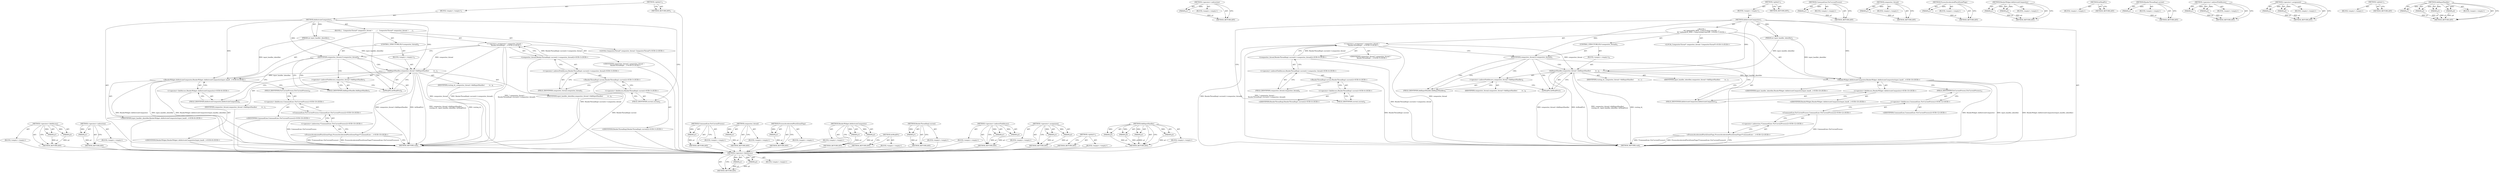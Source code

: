 digraph "AddInputHandler" {
vulnerable_79 [label=<(METHOD,&lt;operator&gt;.fieldAccess)>];
vulnerable_80 [label=<(PARAM,p1)>];
vulnerable_81 [label=<(PARAM,p2)>];
vulnerable_82 [label=<(BLOCK,&lt;empty&gt;,&lt;empty&gt;)>];
vulnerable_83 [label=<(METHOD_RETURN,ANY)>];
vulnerable_103 [label=<(METHOD,&lt;operator&gt;.indirection)>];
vulnerable_104 [label=<(PARAM,p1)>];
vulnerable_105 [label=<(BLOCK,&lt;empty&gt;,&lt;empty&gt;)>];
vulnerable_106 [label=<(METHOD_RETURN,ANY)>];
vulnerable_6 [label=<(METHOD,&lt;global&gt;)<SUB>1</SUB>>];
vulnerable_7 [label=<(BLOCK,&lt;empty&gt;,&lt;empty&gt;)<SUB>1</SUB>>];
vulnerable_8 [label=<(METHOD,didActivateCompositor)<SUB>1</SUB>>];
vulnerable_9 [label=<(PARAM,int input_handler_identifier)<SUB>1</SUB>>];
vulnerable_10 [label=<(BLOCK,{
   CompositorThread* compositor_thread =
    ...,{
   CompositorThread* compositor_thread =
    ...)<SUB>1</SUB>>];
vulnerable_11 [label="<(LOCAL,CompositorThread* compositor_thread: CompositorThread*)<SUB>2</SUB>>"];
vulnerable_12 [label="<(&lt;operator&gt;.assignment,* compositor_thread =
       RenderThreadImpl::...)<SUB>2</SUB>>"];
vulnerable_13 [label="<(IDENTIFIER,compositor_thread,* compositor_thread =
       RenderThreadImpl::...)<SUB>2</SUB>>"];
vulnerable_14 [label="<(compositor_thread,RenderThreadImpl::current()-&gt;compositor_thread())<SUB>3</SUB>>"];
vulnerable_15 [label="<(&lt;operator&gt;.indirectFieldAccess,RenderThreadImpl::current()-&gt;compositor_thread)<SUB>3</SUB>>"];
vulnerable_16 [label="<(RenderThreadImpl.current,RenderThreadImpl::current())<SUB>3</SUB>>"];
vulnerable_17 [label="<(&lt;operator&gt;.fieldAccess,RenderThreadImpl::current)<SUB>3</SUB>>"];
vulnerable_18 [label="<(IDENTIFIER,RenderThreadImpl,RenderThreadImpl::current())<SUB>3</SUB>>"];
vulnerable_19 [label=<(FIELD_IDENTIFIER,current,current)<SUB>3</SUB>>];
vulnerable_20 [label=<(FIELD_IDENTIFIER,compositor_thread,compositor_thread)<SUB>3</SUB>>];
vulnerable_21 [label=<(CONTROL_STRUCTURE,IF,if (compositor_thread))<SUB>4</SUB>>];
vulnerable_22 [label=<(IDENTIFIER,compositor_thread,if (compositor_thread))<SUB>4</SUB>>];
vulnerable_23 [label=<(BLOCK,&lt;empty&gt;,&lt;empty&gt;)<SUB>5</SUB>>];
vulnerable_24 [label=<(AddInputHandler,compositor_thread-&gt;AddInputHandler(
         ro...)<SUB>5</SUB>>];
vulnerable_25 [label=<(&lt;operator&gt;.indirectFieldAccess,compositor_thread-&gt;AddInputHandler)<SUB>5</SUB>>];
vulnerable_26 [label=<(IDENTIFIER,compositor_thread,compositor_thread-&gt;AddInputHandler(
         ro...)<SUB>5</SUB>>];
vulnerable_27 [label=<(FIELD_IDENTIFIER,AddInputHandler,AddInputHandler)<SUB>5</SUB>>];
vulnerable_28 [label=<(IDENTIFIER,routing_id_,compositor_thread-&gt;AddInputHandler(
         ro...)<SUB>6</SUB>>];
vulnerable_29 [label=<(IDENTIFIER,input_handler_identifier,compositor_thread-&gt;AddInputHandler(
         ro...)<SUB>6</SUB>>];
vulnerable_30 [label=<(AsWeakPtr,AsWeakPtr())<SUB>6</SUB>>];
vulnerable_31 [label="<(RenderWidget.didActivateCompositor,RenderWidget::didActivateCompositor(input_handl...)<SUB>8</SUB>>"];
vulnerable_32 [label="<(&lt;operator&gt;.fieldAccess,RenderWidget::didActivateCompositor)<SUB>8</SUB>>"];
vulnerable_33 [label="<(IDENTIFIER,RenderWidget,RenderWidget::didActivateCompositor(input_handl...)<SUB>8</SUB>>"];
vulnerable_34 [label=<(FIELD_IDENTIFIER,didActivateCompositor,didActivateCompositor)<SUB>8</SUB>>];
vulnerable_35 [label="<(IDENTIFIER,input_handler_identifier,RenderWidget::didActivateCompositor(input_handl...)<SUB>8</SUB>>"];
vulnerable_36 [label="<(ProcessAcceleratedPinchZoomFlags,ProcessAcceleratedPinchZoomFlags(*CommandLine::...)<SUB>10</SUB>>"];
vulnerable_37 [label="<(&lt;operator&gt;.indirection,*CommandLine::ForCurrentProcess())<SUB>10</SUB>>"];
vulnerable_38 [label="<(CommandLine.ForCurrentProcess,CommandLine::ForCurrentProcess())<SUB>10</SUB>>"];
vulnerable_39 [label="<(&lt;operator&gt;.fieldAccess,CommandLine::ForCurrentProcess)<SUB>10</SUB>>"];
vulnerable_40 [label="<(IDENTIFIER,CommandLine,CommandLine::ForCurrentProcess())<SUB>10</SUB>>"];
vulnerable_41 [label=<(FIELD_IDENTIFIER,ForCurrentProcess,ForCurrentProcess)<SUB>10</SUB>>];
vulnerable_42 [label=<(METHOD_RETURN,void)<SUB>1</SUB>>];
vulnerable_44 [label=<(METHOD_RETURN,ANY)<SUB>1</SUB>>];
vulnerable_107 [label=<(METHOD,CommandLine.ForCurrentProcess)>];
vulnerable_108 [label=<(PARAM,p1)>];
vulnerable_109 [label=<(BLOCK,&lt;empty&gt;,&lt;empty&gt;)>];
vulnerable_110 [label=<(METHOD_RETURN,ANY)>];
vulnerable_66 [label=<(METHOD,compositor_thread)>];
vulnerable_67 [label=<(PARAM,p1)>];
vulnerable_68 [label=<(BLOCK,&lt;empty&gt;,&lt;empty&gt;)>];
vulnerable_69 [label=<(METHOD_RETURN,ANY)>];
vulnerable_99 [label=<(METHOD,ProcessAcceleratedPinchZoomFlags)>];
vulnerable_100 [label=<(PARAM,p1)>];
vulnerable_101 [label=<(BLOCK,&lt;empty&gt;,&lt;empty&gt;)>];
vulnerable_102 [label=<(METHOD_RETURN,ANY)>];
vulnerable_94 [label=<(METHOD,RenderWidget.didActivateCompositor)>];
vulnerable_95 [label=<(PARAM,p1)>];
vulnerable_96 [label=<(PARAM,p2)>];
vulnerable_97 [label=<(BLOCK,&lt;empty&gt;,&lt;empty&gt;)>];
vulnerable_98 [label=<(METHOD_RETURN,ANY)>];
vulnerable_91 [label=<(METHOD,AsWeakPtr)>];
vulnerable_92 [label=<(BLOCK,&lt;empty&gt;,&lt;empty&gt;)>];
vulnerable_93 [label=<(METHOD_RETURN,ANY)>];
vulnerable_75 [label=<(METHOD,RenderThreadImpl.current)>];
vulnerable_76 [label=<(PARAM,p1)>];
vulnerable_77 [label=<(BLOCK,&lt;empty&gt;,&lt;empty&gt;)>];
vulnerable_78 [label=<(METHOD_RETURN,ANY)>];
vulnerable_70 [label=<(METHOD,&lt;operator&gt;.indirectFieldAccess)>];
vulnerable_71 [label=<(PARAM,p1)>];
vulnerable_72 [label=<(PARAM,p2)>];
vulnerable_73 [label=<(BLOCK,&lt;empty&gt;,&lt;empty&gt;)>];
vulnerable_74 [label=<(METHOD_RETURN,ANY)>];
vulnerable_61 [label=<(METHOD,&lt;operator&gt;.assignment)>];
vulnerable_62 [label=<(PARAM,p1)>];
vulnerable_63 [label=<(PARAM,p2)>];
vulnerable_64 [label=<(BLOCK,&lt;empty&gt;,&lt;empty&gt;)>];
vulnerable_65 [label=<(METHOD_RETURN,ANY)>];
vulnerable_55 [label=<(METHOD,&lt;global&gt;)<SUB>1</SUB>>];
vulnerable_56 [label=<(BLOCK,&lt;empty&gt;,&lt;empty&gt;)>];
vulnerable_57 [label=<(METHOD_RETURN,ANY)>];
vulnerable_84 [label=<(METHOD,AddInputHandler)>];
vulnerable_85 [label=<(PARAM,p1)>];
vulnerable_86 [label=<(PARAM,p2)>];
vulnerable_87 [label=<(PARAM,p3)>];
vulnerable_88 [label=<(PARAM,p4)>];
vulnerable_89 [label=<(BLOCK,&lt;empty&gt;,&lt;empty&gt;)>];
vulnerable_90 [label=<(METHOD_RETURN,ANY)>];
fixed_79 [label=<(METHOD,&lt;operator&gt;.fieldAccess)>];
fixed_80 [label=<(PARAM,p1)>];
fixed_81 [label=<(PARAM,p2)>];
fixed_82 [label=<(BLOCK,&lt;empty&gt;,&lt;empty&gt;)>];
fixed_83 [label=<(METHOD_RETURN,ANY)>];
fixed_103 [label=<(METHOD,&lt;operator&gt;.indirection)>];
fixed_104 [label=<(PARAM,p1)>];
fixed_105 [label=<(BLOCK,&lt;empty&gt;,&lt;empty&gt;)>];
fixed_106 [label=<(METHOD_RETURN,ANY)>];
fixed_6 [label=<(METHOD,&lt;global&gt;)<SUB>1</SUB>>];
fixed_7 [label=<(BLOCK,&lt;empty&gt;,&lt;empty&gt;)<SUB>1</SUB>>];
fixed_8 [label=<(METHOD,didActivateCompositor)<SUB>1</SUB>>];
fixed_9 [label=<(PARAM,int input_handler_identifier)<SUB>1</SUB>>];
fixed_10 [label="<(BLOCK,{
#if !defined(OS_WIN)  // http://crbug.com/160...,{
#if !defined(OS_WIN)  // http://crbug.com/160...)<SUB>1</SUB>>"];
fixed_11 [label="<(LOCAL,CompositorThread* compositor_thread: CompositorThread*)<SUB>3</SUB>>"];
fixed_12 [label="<(&lt;operator&gt;.assignment,* compositor_thread =
       RenderThreadImpl::...)<SUB>3</SUB>>"];
fixed_13 [label="<(IDENTIFIER,compositor_thread,* compositor_thread =
       RenderThreadImpl::...)<SUB>3</SUB>>"];
fixed_14 [label="<(compositor_thread,RenderThreadImpl::current()-&gt;compositor_thread())<SUB>4</SUB>>"];
fixed_15 [label="<(&lt;operator&gt;.indirectFieldAccess,RenderThreadImpl::current()-&gt;compositor_thread)<SUB>4</SUB>>"];
fixed_16 [label="<(RenderThreadImpl.current,RenderThreadImpl::current())<SUB>4</SUB>>"];
fixed_17 [label="<(&lt;operator&gt;.fieldAccess,RenderThreadImpl::current)<SUB>4</SUB>>"];
fixed_18 [label="<(IDENTIFIER,RenderThreadImpl,RenderThreadImpl::current())<SUB>4</SUB>>"];
fixed_19 [label=<(FIELD_IDENTIFIER,current,current)<SUB>4</SUB>>];
fixed_20 [label=<(FIELD_IDENTIFIER,compositor_thread,compositor_thread)<SUB>4</SUB>>];
fixed_21 [label=<(CONTROL_STRUCTURE,IF,if (compositor_thread))<SUB>5</SUB>>];
fixed_22 [label=<(IDENTIFIER,compositor_thread,if (compositor_thread))<SUB>5</SUB>>];
fixed_23 [label=<(BLOCK,&lt;empty&gt;,&lt;empty&gt;)<SUB>6</SUB>>];
fixed_24 [label=<(AddInputHandler,compositor_thread-&gt;AddInputHandler(
         ro...)<SUB>6</SUB>>];
fixed_25 [label=<(&lt;operator&gt;.indirectFieldAccess,compositor_thread-&gt;AddInputHandler)<SUB>6</SUB>>];
fixed_26 [label=<(IDENTIFIER,compositor_thread,compositor_thread-&gt;AddInputHandler(
         ro...)<SUB>6</SUB>>];
fixed_27 [label=<(FIELD_IDENTIFIER,AddInputHandler,AddInputHandler)<SUB>6</SUB>>];
fixed_28 [label=<(IDENTIFIER,routing_id_,compositor_thread-&gt;AddInputHandler(
         ro...)<SUB>7</SUB>>];
fixed_29 [label=<(IDENTIFIER,input_handler_identifier,compositor_thread-&gt;AddInputHandler(
         ro...)<SUB>7</SUB>>];
fixed_30 [label=<(AsWeakPtr,AsWeakPtr())<SUB>7</SUB>>];
fixed_31 [label="<(RenderWidget.didActivateCompositor,RenderWidget::didActivateCompositor(input_handl...)<SUB>10</SUB>>"];
fixed_32 [label="<(&lt;operator&gt;.fieldAccess,RenderWidget::didActivateCompositor)<SUB>10</SUB>>"];
fixed_33 [label="<(IDENTIFIER,RenderWidget,RenderWidget::didActivateCompositor(input_handl...)<SUB>10</SUB>>"];
fixed_34 [label=<(FIELD_IDENTIFIER,didActivateCompositor,didActivateCompositor)<SUB>10</SUB>>];
fixed_35 [label="<(IDENTIFIER,input_handler_identifier,RenderWidget::didActivateCompositor(input_handl...)<SUB>10</SUB>>"];
fixed_36 [label="<(ProcessAcceleratedPinchZoomFlags,ProcessAcceleratedPinchZoomFlags(*CommandLine::...)<SUB>12</SUB>>"];
fixed_37 [label="<(&lt;operator&gt;.indirection,*CommandLine::ForCurrentProcess())<SUB>12</SUB>>"];
fixed_38 [label="<(CommandLine.ForCurrentProcess,CommandLine::ForCurrentProcess())<SUB>12</SUB>>"];
fixed_39 [label="<(&lt;operator&gt;.fieldAccess,CommandLine::ForCurrentProcess)<SUB>12</SUB>>"];
fixed_40 [label="<(IDENTIFIER,CommandLine,CommandLine::ForCurrentProcess())<SUB>12</SUB>>"];
fixed_41 [label=<(FIELD_IDENTIFIER,ForCurrentProcess,ForCurrentProcess)<SUB>12</SUB>>];
fixed_42 [label=<(METHOD_RETURN,void)<SUB>1</SUB>>];
fixed_44 [label=<(METHOD_RETURN,ANY)<SUB>1</SUB>>];
fixed_107 [label=<(METHOD,CommandLine.ForCurrentProcess)>];
fixed_108 [label=<(PARAM,p1)>];
fixed_109 [label=<(BLOCK,&lt;empty&gt;,&lt;empty&gt;)>];
fixed_110 [label=<(METHOD_RETURN,ANY)>];
fixed_66 [label=<(METHOD,compositor_thread)>];
fixed_67 [label=<(PARAM,p1)>];
fixed_68 [label=<(BLOCK,&lt;empty&gt;,&lt;empty&gt;)>];
fixed_69 [label=<(METHOD_RETURN,ANY)>];
fixed_99 [label=<(METHOD,ProcessAcceleratedPinchZoomFlags)>];
fixed_100 [label=<(PARAM,p1)>];
fixed_101 [label=<(BLOCK,&lt;empty&gt;,&lt;empty&gt;)>];
fixed_102 [label=<(METHOD_RETURN,ANY)>];
fixed_94 [label=<(METHOD,RenderWidget.didActivateCompositor)>];
fixed_95 [label=<(PARAM,p1)>];
fixed_96 [label=<(PARAM,p2)>];
fixed_97 [label=<(BLOCK,&lt;empty&gt;,&lt;empty&gt;)>];
fixed_98 [label=<(METHOD_RETURN,ANY)>];
fixed_91 [label=<(METHOD,AsWeakPtr)>];
fixed_92 [label=<(BLOCK,&lt;empty&gt;,&lt;empty&gt;)>];
fixed_93 [label=<(METHOD_RETURN,ANY)>];
fixed_75 [label=<(METHOD,RenderThreadImpl.current)>];
fixed_76 [label=<(PARAM,p1)>];
fixed_77 [label=<(BLOCK,&lt;empty&gt;,&lt;empty&gt;)>];
fixed_78 [label=<(METHOD_RETURN,ANY)>];
fixed_70 [label=<(METHOD,&lt;operator&gt;.indirectFieldAccess)>];
fixed_71 [label=<(PARAM,p1)>];
fixed_72 [label=<(PARAM,p2)>];
fixed_73 [label=<(BLOCK,&lt;empty&gt;,&lt;empty&gt;)>];
fixed_74 [label=<(METHOD_RETURN,ANY)>];
fixed_61 [label=<(METHOD,&lt;operator&gt;.assignment)>];
fixed_62 [label=<(PARAM,p1)>];
fixed_63 [label=<(PARAM,p2)>];
fixed_64 [label=<(BLOCK,&lt;empty&gt;,&lt;empty&gt;)>];
fixed_65 [label=<(METHOD_RETURN,ANY)>];
fixed_55 [label=<(METHOD,&lt;global&gt;)<SUB>1</SUB>>];
fixed_56 [label=<(BLOCK,&lt;empty&gt;,&lt;empty&gt;)>];
fixed_57 [label=<(METHOD_RETURN,ANY)>];
fixed_84 [label=<(METHOD,AddInputHandler)>];
fixed_85 [label=<(PARAM,p1)>];
fixed_86 [label=<(PARAM,p2)>];
fixed_87 [label=<(PARAM,p3)>];
fixed_88 [label=<(PARAM,p4)>];
fixed_89 [label=<(BLOCK,&lt;empty&gt;,&lt;empty&gt;)>];
fixed_90 [label=<(METHOD_RETURN,ANY)>];
vulnerable_79 -> vulnerable_80  [key=0, label="AST: "];
vulnerable_79 -> vulnerable_80  [key=1, label="DDG: "];
vulnerable_79 -> vulnerable_82  [key=0, label="AST: "];
vulnerable_79 -> vulnerable_81  [key=0, label="AST: "];
vulnerable_79 -> vulnerable_81  [key=1, label="DDG: "];
vulnerable_79 -> vulnerable_83  [key=0, label="AST: "];
vulnerable_79 -> vulnerable_83  [key=1, label="CFG: "];
vulnerable_80 -> vulnerable_83  [key=0, label="DDG: p1"];
vulnerable_81 -> vulnerable_83  [key=0, label="DDG: p2"];
vulnerable_82 -> fixed_79  [key=0];
vulnerable_83 -> fixed_79  [key=0];
vulnerable_103 -> vulnerable_104  [key=0, label="AST: "];
vulnerable_103 -> vulnerable_104  [key=1, label="DDG: "];
vulnerable_103 -> vulnerable_105  [key=0, label="AST: "];
vulnerable_103 -> vulnerable_106  [key=0, label="AST: "];
vulnerable_103 -> vulnerable_106  [key=1, label="CFG: "];
vulnerable_104 -> vulnerable_106  [key=0, label="DDG: p1"];
vulnerable_105 -> fixed_79  [key=0];
vulnerable_106 -> fixed_79  [key=0];
vulnerable_6 -> vulnerable_7  [key=0, label="AST: "];
vulnerable_6 -> vulnerable_44  [key=0, label="AST: "];
vulnerable_6 -> vulnerable_44  [key=1, label="CFG: "];
vulnerable_7 -> vulnerable_8  [key=0, label="AST: "];
vulnerable_8 -> vulnerable_9  [key=0, label="AST: "];
vulnerable_8 -> vulnerable_9  [key=1, label="DDG: "];
vulnerable_8 -> vulnerable_10  [key=0, label="AST: "];
vulnerable_8 -> vulnerable_42  [key=0, label="AST: "];
vulnerable_8 -> vulnerable_19  [key=0, label="CFG: "];
vulnerable_8 -> vulnerable_22  [key=0, label="DDG: "];
vulnerable_8 -> vulnerable_31  [key=0, label="DDG: "];
vulnerable_8 -> vulnerable_24  [key=0, label="DDG: "];
vulnerable_9 -> vulnerable_31  [key=0, label="DDG: input_handler_identifier"];
vulnerable_9 -> vulnerable_24  [key=0, label="DDG: input_handler_identifier"];
vulnerable_10 -> vulnerable_11  [key=0, label="AST: "];
vulnerable_10 -> vulnerable_12  [key=0, label="AST: "];
vulnerable_10 -> vulnerable_21  [key=0, label="AST: "];
vulnerable_10 -> vulnerable_31  [key=0, label="AST: "];
vulnerable_10 -> vulnerable_36  [key=0, label="AST: "];
vulnerable_11 -> fixed_79  [key=0];
vulnerable_12 -> vulnerable_13  [key=0, label="AST: "];
vulnerable_12 -> vulnerable_14  [key=0, label="AST: "];
vulnerable_12 -> vulnerable_22  [key=0, label="CFG: "];
vulnerable_12 -> vulnerable_42  [key=0, label="DDG: compositor_thread"];
vulnerable_12 -> vulnerable_42  [key=1, label="DDG: RenderThreadImpl::current()-&gt;compositor_thread()"];
vulnerable_12 -> vulnerable_42  [key=2, label="DDG: * compositor_thread =
       RenderThreadImpl::current()-&gt;compositor_thread()"];
vulnerable_12 -> vulnerable_24  [key=0, label="DDG: compositor_thread"];
vulnerable_13 -> fixed_79  [key=0];
vulnerable_14 -> vulnerable_15  [key=0, label="AST: "];
vulnerable_14 -> vulnerable_12  [key=0, label="CFG: "];
vulnerable_14 -> vulnerable_12  [key=1, label="DDG: RenderThreadImpl::current()-&gt;compositor_thread"];
vulnerable_14 -> vulnerable_42  [key=0, label="DDG: RenderThreadImpl::current()-&gt;compositor_thread"];
vulnerable_15 -> vulnerable_16  [key=0, label="AST: "];
vulnerable_15 -> vulnerable_20  [key=0, label="AST: "];
vulnerable_15 -> vulnerable_14  [key=0, label="CFG: "];
vulnerable_16 -> vulnerable_17  [key=0, label="AST: "];
vulnerable_16 -> vulnerable_20  [key=0, label="CFG: "];
vulnerable_16 -> vulnerable_42  [key=0, label="DDG: RenderThreadImpl::current"];
vulnerable_17 -> vulnerable_18  [key=0, label="AST: "];
vulnerable_17 -> vulnerable_19  [key=0, label="AST: "];
vulnerable_17 -> vulnerable_16  [key=0, label="CFG: "];
vulnerable_18 -> fixed_79  [key=0];
vulnerable_19 -> vulnerable_17  [key=0, label="CFG: "];
vulnerable_20 -> vulnerable_15  [key=0, label="CFG: "];
vulnerable_21 -> vulnerable_22  [key=0, label="AST: "];
vulnerable_21 -> vulnerable_23  [key=0, label="AST: "];
vulnerable_22 -> vulnerable_27  [key=0, label="CFG: "];
vulnerable_22 -> vulnerable_27  [key=1, label="CDG: "];
vulnerable_22 -> vulnerable_34  [key=0, label="CFG: "];
vulnerable_22 -> vulnerable_24  [key=0, label="CDG: "];
vulnerable_22 -> vulnerable_30  [key=0, label="CDG: "];
vulnerable_22 -> vulnerable_25  [key=0, label="CDG: "];
vulnerable_23 -> vulnerable_24  [key=0, label="AST: "];
vulnerable_24 -> vulnerable_25  [key=0, label="AST: "];
vulnerable_24 -> vulnerable_28  [key=0, label="AST: "];
vulnerable_24 -> vulnerable_29  [key=0, label="AST: "];
vulnerable_24 -> vulnerable_30  [key=0, label="AST: "];
vulnerable_24 -> vulnerable_34  [key=0, label="CFG: "];
vulnerable_24 -> vulnerable_42  [key=0, label="DDG: compositor_thread-&gt;AddInputHandler"];
vulnerable_24 -> vulnerable_42  [key=1, label="DDG: AsWeakPtr()"];
vulnerable_24 -> vulnerable_42  [key=2, label="DDG: compositor_thread-&gt;AddInputHandler(
         routing_id_, input_handler_identifier, AsWeakPtr())"];
vulnerable_24 -> vulnerable_42  [key=3, label="DDG: routing_id_"];
vulnerable_24 -> vulnerable_31  [key=0, label="DDG: input_handler_identifier"];
vulnerable_25 -> vulnerable_26  [key=0, label="AST: "];
vulnerable_25 -> vulnerable_27  [key=0, label="AST: "];
vulnerable_25 -> vulnerable_30  [key=0, label="CFG: "];
vulnerable_26 -> fixed_79  [key=0];
vulnerable_27 -> vulnerable_25  [key=0, label="CFG: "];
vulnerable_28 -> fixed_79  [key=0];
vulnerable_29 -> fixed_79  [key=0];
vulnerable_30 -> vulnerable_24  [key=0, label="CFG: "];
vulnerable_31 -> vulnerable_32  [key=0, label="AST: "];
vulnerable_31 -> vulnerable_35  [key=0, label="AST: "];
vulnerable_31 -> vulnerable_41  [key=0, label="CFG: "];
vulnerable_31 -> vulnerable_42  [key=0, label="DDG: RenderWidget::didActivateCompositor"];
vulnerable_31 -> vulnerable_42  [key=1, label="DDG: input_handler_identifier"];
vulnerable_31 -> vulnerable_42  [key=2, label="DDG: RenderWidget::didActivateCompositor(input_handler_identifier)"];
vulnerable_32 -> vulnerable_33  [key=0, label="AST: "];
vulnerable_32 -> vulnerable_34  [key=0, label="AST: "];
vulnerable_32 -> vulnerable_31  [key=0, label="CFG: "];
vulnerable_33 -> fixed_79  [key=0];
vulnerable_34 -> vulnerable_32  [key=0, label="CFG: "];
vulnerable_35 -> fixed_79  [key=0];
vulnerable_36 -> vulnerable_37  [key=0, label="AST: "];
vulnerable_36 -> vulnerable_42  [key=0, label="CFG: "];
vulnerable_36 -> vulnerable_42  [key=1, label="DDG: *CommandLine::ForCurrentProcess()"];
vulnerable_36 -> vulnerable_42  [key=2, label="DDG: ProcessAcceleratedPinchZoomFlags(*CommandLine::ForCurrentProcess())"];
vulnerable_37 -> vulnerable_38  [key=0, label="AST: "];
vulnerable_37 -> vulnerable_36  [key=0, label="CFG: "];
vulnerable_38 -> vulnerable_39  [key=0, label="AST: "];
vulnerable_38 -> vulnerable_37  [key=0, label="CFG: "];
vulnerable_38 -> vulnerable_42  [key=0, label="DDG: CommandLine::ForCurrentProcess"];
vulnerable_39 -> vulnerable_40  [key=0, label="AST: "];
vulnerable_39 -> vulnerable_41  [key=0, label="AST: "];
vulnerable_39 -> vulnerable_38  [key=0, label="CFG: "];
vulnerable_40 -> fixed_79  [key=0];
vulnerable_41 -> vulnerable_39  [key=0, label="CFG: "];
vulnerable_42 -> fixed_79  [key=0];
vulnerable_44 -> fixed_79  [key=0];
vulnerable_107 -> vulnerable_108  [key=0, label="AST: "];
vulnerable_107 -> vulnerable_108  [key=1, label="DDG: "];
vulnerable_107 -> vulnerable_109  [key=0, label="AST: "];
vulnerable_107 -> vulnerable_110  [key=0, label="AST: "];
vulnerable_107 -> vulnerable_110  [key=1, label="CFG: "];
vulnerable_108 -> vulnerable_110  [key=0, label="DDG: p1"];
vulnerable_109 -> fixed_79  [key=0];
vulnerable_110 -> fixed_79  [key=0];
vulnerable_66 -> vulnerable_67  [key=0, label="AST: "];
vulnerable_66 -> vulnerable_67  [key=1, label="DDG: "];
vulnerable_66 -> vulnerable_68  [key=0, label="AST: "];
vulnerable_66 -> vulnerable_69  [key=0, label="AST: "];
vulnerable_66 -> vulnerable_69  [key=1, label="CFG: "];
vulnerable_67 -> vulnerable_69  [key=0, label="DDG: p1"];
vulnerable_68 -> fixed_79  [key=0];
vulnerable_69 -> fixed_79  [key=0];
vulnerable_99 -> vulnerable_100  [key=0, label="AST: "];
vulnerable_99 -> vulnerable_100  [key=1, label="DDG: "];
vulnerable_99 -> vulnerable_101  [key=0, label="AST: "];
vulnerable_99 -> vulnerable_102  [key=0, label="AST: "];
vulnerable_99 -> vulnerable_102  [key=1, label="CFG: "];
vulnerable_100 -> vulnerable_102  [key=0, label="DDG: p1"];
vulnerable_101 -> fixed_79  [key=0];
vulnerable_102 -> fixed_79  [key=0];
vulnerable_94 -> vulnerable_95  [key=0, label="AST: "];
vulnerable_94 -> vulnerable_95  [key=1, label="DDG: "];
vulnerable_94 -> vulnerable_97  [key=0, label="AST: "];
vulnerable_94 -> vulnerable_96  [key=0, label="AST: "];
vulnerable_94 -> vulnerable_96  [key=1, label="DDG: "];
vulnerable_94 -> vulnerable_98  [key=0, label="AST: "];
vulnerable_94 -> vulnerable_98  [key=1, label="CFG: "];
vulnerable_95 -> vulnerable_98  [key=0, label="DDG: p1"];
vulnerable_96 -> vulnerable_98  [key=0, label="DDG: p2"];
vulnerable_97 -> fixed_79  [key=0];
vulnerable_98 -> fixed_79  [key=0];
vulnerable_91 -> vulnerable_92  [key=0, label="AST: "];
vulnerable_91 -> vulnerable_93  [key=0, label="AST: "];
vulnerable_91 -> vulnerable_93  [key=1, label="CFG: "];
vulnerable_92 -> fixed_79  [key=0];
vulnerable_93 -> fixed_79  [key=0];
vulnerable_75 -> vulnerable_76  [key=0, label="AST: "];
vulnerable_75 -> vulnerable_76  [key=1, label="DDG: "];
vulnerable_75 -> vulnerable_77  [key=0, label="AST: "];
vulnerable_75 -> vulnerable_78  [key=0, label="AST: "];
vulnerable_75 -> vulnerable_78  [key=1, label="CFG: "];
vulnerable_76 -> vulnerable_78  [key=0, label="DDG: p1"];
vulnerable_77 -> fixed_79  [key=0];
vulnerable_78 -> fixed_79  [key=0];
vulnerable_70 -> vulnerable_71  [key=0, label="AST: "];
vulnerable_70 -> vulnerable_71  [key=1, label="DDG: "];
vulnerable_70 -> vulnerable_73  [key=0, label="AST: "];
vulnerable_70 -> vulnerable_72  [key=0, label="AST: "];
vulnerable_70 -> vulnerable_72  [key=1, label="DDG: "];
vulnerable_70 -> vulnerable_74  [key=0, label="AST: "];
vulnerable_70 -> vulnerable_74  [key=1, label="CFG: "];
vulnerable_71 -> vulnerable_74  [key=0, label="DDG: p1"];
vulnerable_72 -> vulnerable_74  [key=0, label="DDG: p2"];
vulnerable_73 -> fixed_79  [key=0];
vulnerable_74 -> fixed_79  [key=0];
vulnerable_61 -> vulnerable_62  [key=0, label="AST: "];
vulnerable_61 -> vulnerable_62  [key=1, label="DDG: "];
vulnerable_61 -> vulnerable_64  [key=0, label="AST: "];
vulnerable_61 -> vulnerable_63  [key=0, label="AST: "];
vulnerable_61 -> vulnerable_63  [key=1, label="DDG: "];
vulnerable_61 -> vulnerable_65  [key=0, label="AST: "];
vulnerable_61 -> vulnerable_65  [key=1, label="CFG: "];
vulnerable_62 -> vulnerable_65  [key=0, label="DDG: p1"];
vulnerable_63 -> vulnerable_65  [key=0, label="DDG: p2"];
vulnerable_64 -> fixed_79  [key=0];
vulnerable_65 -> fixed_79  [key=0];
vulnerable_55 -> vulnerable_56  [key=0, label="AST: "];
vulnerable_55 -> vulnerable_57  [key=0, label="AST: "];
vulnerable_55 -> vulnerable_57  [key=1, label="CFG: "];
vulnerable_56 -> fixed_79  [key=0];
vulnerable_57 -> fixed_79  [key=0];
vulnerable_84 -> vulnerable_85  [key=0, label="AST: "];
vulnerable_84 -> vulnerable_85  [key=1, label="DDG: "];
vulnerable_84 -> vulnerable_89  [key=0, label="AST: "];
vulnerable_84 -> vulnerable_86  [key=0, label="AST: "];
vulnerable_84 -> vulnerable_86  [key=1, label="DDG: "];
vulnerable_84 -> vulnerable_90  [key=0, label="AST: "];
vulnerable_84 -> vulnerable_90  [key=1, label="CFG: "];
vulnerable_84 -> vulnerable_87  [key=0, label="AST: "];
vulnerable_84 -> vulnerable_87  [key=1, label="DDG: "];
vulnerable_84 -> vulnerable_88  [key=0, label="AST: "];
vulnerable_84 -> vulnerable_88  [key=1, label="DDG: "];
vulnerable_85 -> vulnerable_90  [key=0, label="DDG: p1"];
vulnerable_86 -> vulnerable_90  [key=0, label="DDG: p2"];
vulnerable_87 -> vulnerable_90  [key=0, label="DDG: p3"];
vulnerable_88 -> vulnerable_90  [key=0, label="DDG: p4"];
vulnerable_89 -> fixed_79  [key=0];
vulnerable_90 -> fixed_79  [key=0];
fixed_79 -> fixed_80  [key=0, label="AST: "];
fixed_79 -> fixed_80  [key=1, label="DDG: "];
fixed_79 -> fixed_82  [key=0, label="AST: "];
fixed_79 -> fixed_81  [key=0, label="AST: "];
fixed_79 -> fixed_81  [key=1, label="DDG: "];
fixed_79 -> fixed_83  [key=0, label="AST: "];
fixed_79 -> fixed_83  [key=1, label="CFG: "];
fixed_80 -> fixed_83  [key=0, label="DDG: p1"];
fixed_81 -> fixed_83  [key=0, label="DDG: p2"];
fixed_103 -> fixed_104  [key=0, label="AST: "];
fixed_103 -> fixed_104  [key=1, label="DDG: "];
fixed_103 -> fixed_105  [key=0, label="AST: "];
fixed_103 -> fixed_106  [key=0, label="AST: "];
fixed_103 -> fixed_106  [key=1, label="CFG: "];
fixed_104 -> fixed_106  [key=0, label="DDG: p1"];
fixed_6 -> fixed_7  [key=0, label="AST: "];
fixed_6 -> fixed_44  [key=0, label="AST: "];
fixed_6 -> fixed_44  [key=1, label="CFG: "];
fixed_7 -> fixed_8  [key=0, label="AST: "];
fixed_8 -> fixed_9  [key=0, label="AST: "];
fixed_8 -> fixed_9  [key=1, label="DDG: "];
fixed_8 -> fixed_10  [key=0, label="AST: "];
fixed_8 -> fixed_42  [key=0, label="AST: "];
fixed_8 -> fixed_19  [key=0, label="CFG: "];
fixed_8 -> fixed_22  [key=0, label="DDG: "];
fixed_8 -> fixed_31  [key=0, label="DDG: "];
fixed_8 -> fixed_24  [key=0, label="DDG: "];
fixed_9 -> fixed_31  [key=0, label="DDG: input_handler_identifier"];
fixed_9 -> fixed_24  [key=0, label="DDG: input_handler_identifier"];
fixed_10 -> fixed_11  [key=0, label="AST: "];
fixed_10 -> fixed_12  [key=0, label="AST: "];
fixed_10 -> fixed_21  [key=0, label="AST: "];
fixed_10 -> fixed_31  [key=0, label="AST: "];
fixed_10 -> fixed_36  [key=0, label="AST: "];
fixed_12 -> fixed_13  [key=0, label="AST: "];
fixed_12 -> fixed_14  [key=0, label="AST: "];
fixed_12 -> fixed_22  [key=0, label="CFG: "];
fixed_12 -> fixed_42  [key=0, label="DDG: compositor_thread"];
fixed_12 -> fixed_42  [key=1, label="DDG: RenderThreadImpl::current()-&gt;compositor_thread()"];
fixed_12 -> fixed_42  [key=2, label="DDG: * compositor_thread =
       RenderThreadImpl::current()-&gt;compositor_thread()"];
fixed_12 -> fixed_24  [key=0, label="DDG: compositor_thread"];
fixed_14 -> fixed_15  [key=0, label="AST: "];
fixed_14 -> fixed_12  [key=0, label="CFG: "];
fixed_14 -> fixed_12  [key=1, label="DDG: RenderThreadImpl::current()-&gt;compositor_thread"];
fixed_14 -> fixed_42  [key=0, label="DDG: RenderThreadImpl::current()-&gt;compositor_thread"];
fixed_15 -> fixed_16  [key=0, label="AST: "];
fixed_15 -> fixed_20  [key=0, label="AST: "];
fixed_15 -> fixed_14  [key=0, label="CFG: "];
fixed_16 -> fixed_17  [key=0, label="AST: "];
fixed_16 -> fixed_20  [key=0, label="CFG: "];
fixed_16 -> fixed_42  [key=0, label="DDG: RenderThreadImpl::current"];
fixed_17 -> fixed_18  [key=0, label="AST: "];
fixed_17 -> fixed_19  [key=0, label="AST: "];
fixed_17 -> fixed_16  [key=0, label="CFG: "];
fixed_19 -> fixed_17  [key=0, label="CFG: "];
fixed_20 -> fixed_15  [key=0, label="CFG: "];
fixed_21 -> fixed_22  [key=0, label="AST: "];
fixed_21 -> fixed_23  [key=0, label="AST: "];
fixed_22 -> fixed_27  [key=0, label="CFG: "];
fixed_22 -> fixed_27  [key=1, label="CDG: "];
fixed_22 -> fixed_34  [key=0, label="CFG: "];
fixed_22 -> fixed_24  [key=0, label="CDG: "];
fixed_22 -> fixed_30  [key=0, label="CDG: "];
fixed_22 -> fixed_25  [key=0, label="CDG: "];
fixed_23 -> fixed_24  [key=0, label="AST: "];
fixed_24 -> fixed_25  [key=0, label="AST: "];
fixed_24 -> fixed_28  [key=0, label="AST: "];
fixed_24 -> fixed_29  [key=0, label="AST: "];
fixed_24 -> fixed_30  [key=0, label="AST: "];
fixed_24 -> fixed_34  [key=0, label="CFG: "];
fixed_24 -> fixed_42  [key=0, label="DDG: compositor_thread-&gt;AddInputHandler"];
fixed_24 -> fixed_42  [key=1, label="DDG: AsWeakPtr()"];
fixed_24 -> fixed_42  [key=2, label="DDG: compositor_thread-&gt;AddInputHandler(
         routing_id_, input_handler_identifier, AsWeakPtr())"];
fixed_24 -> fixed_42  [key=3, label="DDG: routing_id_"];
fixed_24 -> fixed_31  [key=0, label="DDG: input_handler_identifier"];
fixed_25 -> fixed_26  [key=0, label="AST: "];
fixed_25 -> fixed_27  [key=0, label="AST: "];
fixed_25 -> fixed_30  [key=0, label="CFG: "];
fixed_27 -> fixed_25  [key=0, label="CFG: "];
fixed_30 -> fixed_24  [key=0, label="CFG: "];
fixed_31 -> fixed_32  [key=0, label="AST: "];
fixed_31 -> fixed_35  [key=0, label="AST: "];
fixed_31 -> fixed_41  [key=0, label="CFG: "];
fixed_31 -> fixed_42  [key=0, label="DDG: RenderWidget::didActivateCompositor"];
fixed_31 -> fixed_42  [key=1, label="DDG: input_handler_identifier"];
fixed_31 -> fixed_42  [key=2, label="DDG: RenderWidget::didActivateCompositor(input_handler_identifier)"];
fixed_32 -> fixed_33  [key=0, label="AST: "];
fixed_32 -> fixed_34  [key=0, label="AST: "];
fixed_32 -> fixed_31  [key=0, label="CFG: "];
fixed_34 -> fixed_32  [key=0, label="CFG: "];
fixed_36 -> fixed_37  [key=0, label="AST: "];
fixed_36 -> fixed_42  [key=0, label="CFG: "];
fixed_36 -> fixed_42  [key=1, label="DDG: *CommandLine::ForCurrentProcess()"];
fixed_36 -> fixed_42  [key=2, label="DDG: ProcessAcceleratedPinchZoomFlags(*CommandLine::ForCurrentProcess())"];
fixed_37 -> fixed_38  [key=0, label="AST: "];
fixed_37 -> fixed_36  [key=0, label="CFG: "];
fixed_38 -> fixed_39  [key=0, label="AST: "];
fixed_38 -> fixed_37  [key=0, label="CFG: "];
fixed_38 -> fixed_42  [key=0, label="DDG: CommandLine::ForCurrentProcess"];
fixed_39 -> fixed_40  [key=0, label="AST: "];
fixed_39 -> fixed_41  [key=0, label="AST: "];
fixed_39 -> fixed_38  [key=0, label="CFG: "];
fixed_41 -> fixed_39  [key=0, label="CFG: "];
fixed_107 -> fixed_108  [key=0, label="AST: "];
fixed_107 -> fixed_108  [key=1, label="DDG: "];
fixed_107 -> fixed_109  [key=0, label="AST: "];
fixed_107 -> fixed_110  [key=0, label="AST: "];
fixed_107 -> fixed_110  [key=1, label="CFG: "];
fixed_108 -> fixed_110  [key=0, label="DDG: p1"];
fixed_66 -> fixed_67  [key=0, label="AST: "];
fixed_66 -> fixed_67  [key=1, label="DDG: "];
fixed_66 -> fixed_68  [key=0, label="AST: "];
fixed_66 -> fixed_69  [key=0, label="AST: "];
fixed_66 -> fixed_69  [key=1, label="CFG: "];
fixed_67 -> fixed_69  [key=0, label="DDG: p1"];
fixed_99 -> fixed_100  [key=0, label="AST: "];
fixed_99 -> fixed_100  [key=1, label="DDG: "];
fixed_99 -> fixed_101  [key=0, label="AST: "];
fixed_99 -> fixed_102  [key=0, label="AST: "];
fixed_99 -> fixed_102  [key=1, label="CFG: "];
fixed_100 -> fixed_102  [key=0, label="DDG: p1"];
fixed_94 -> fixed_95  [key=0, label="AST: "];
fixed_94 -> fixed_95  [key=1, label="DDG: "];
fixed_94 -> fixed_97  [key=0, label="AST: "];
fixed_94 -> fixed_96  [key=0, label="AST: "];
fixed_94 -> fixed_96  [key=1, label="DDG: "];
fixed_94 -> fixed_98  [key=0, label="AST: "];
fixed_94 -> fixed_98  [key=1, label="CFG: "];
fixed_95 -> fixed_98  [key=0, label="DDG: p1"];
fixed_96 -> fixed_98  [key=0, label="DDG: p2"];
fixed_91 -> fixed_92  [key=0, label="AST: "];
fixed_91 -> fixed_93  [key=0, label="AST: "];
fixed_91 -> fixed_93  [key=1, label="CFG: "];
fixed_75 -> fixed_76  [key=0, label="AST: "];
fixed_75 -> fixed_76  [key=1, label="DDG: "];
fixed_75 -> fixed_77  [key=0, label="AST: "];
fixed_75 -> fixed_78  [key=0, label="AST: "];
fixed_75 -> fixed_78  [key=1, label="CFG: "];
fixed_76 -> fixed_78  [key=0, label="DDG: p1"];
fixed_70 -> fixed_71  [key=0, label="AST: "];
fixed_70 -> fixed_71  [key=1, label="DDG: "];
fixed_70 -> fixed_73  [key=0, label="AST: "];
fixed_70 -> fixed_72  [key=0, label="AST: "];
fixed_70 -> fixed_72  [key=1, label="DDG: "];
fixed_70 -> fixed_74  [key=0, label="AST: "];
fixed_70 -> fixed_74  [key=1, label="CFG: "];
fixed_71 -> fixed_74  [key=0, label="DDG: p1"];
fixed_72 -> fixed_74  [key=0, label="DDG: p2"];
fixed_61 -> fixed_62  [key=0, label="AST: "];
fixed_61 -> fixed_62  [key=1, label="DDG: "];
fixed_61 -> fixed_64  [key=0, label="AST: "];
fixed_61 -> fixed_63  [key=0, label="AST: "];
fixed_61 -> fixed_63  [key=1, label="DDG: "];
fixed_61 -> fixed_65  [key=0, label="AST: "];
fixed_61 -> fixed_65  [key=1, label="CFG: "];
fixed_62 -> fixed_65  [key=0, label="DDG: p1"];
fixed_63 -> fixed_65  [key=0, label="DDG: p2"];
fixed_55 -> fixed_56  [key=0, label="AST: "];
fixed_55 -> fixed_57  [key=0, label="AST: "];
fixed_55 -> fixed_57  [key=1, label="CFG: "];
fixed_84 -> fixed_85  [key=0, label="AST: "];
fixed_84 -> fixed_85  [key=1, label="DDG: "];
fixed_84 -> fixed_89  [key=0, label="AST: "];
fixed_84 -> fixed_86  [key=0, label="AST: "];
fixed_84 -> fixed_86  [key=1, label="DDG: "];
fixed_84 -> fixed_90  [key=0, label="AST: "];
fixed_84 -> fixed_90  [key=1, label="CFG: "];
fixed_84 -> fixed_87  [key=0, label="AST: "];
fixed_84 -> fixed_87  [key=1, label="DDG: "];
fixed_84 -> fixed_88  [key=0, label="AST: "];
fixed_84 -> fixed_88  [key=1, label="DDG: "];
fixed_85 -> fixed_90  [key=0, label="DDG: p1"];
fixed_86 -> fixed_90  [key=0, label="DDG: p2"];
fixed_87 -> fixed_90  [key=0, label="DDG: p3"];
fixed_88 -> fixed_90  [key=0, label="DDG: p4"];
}
